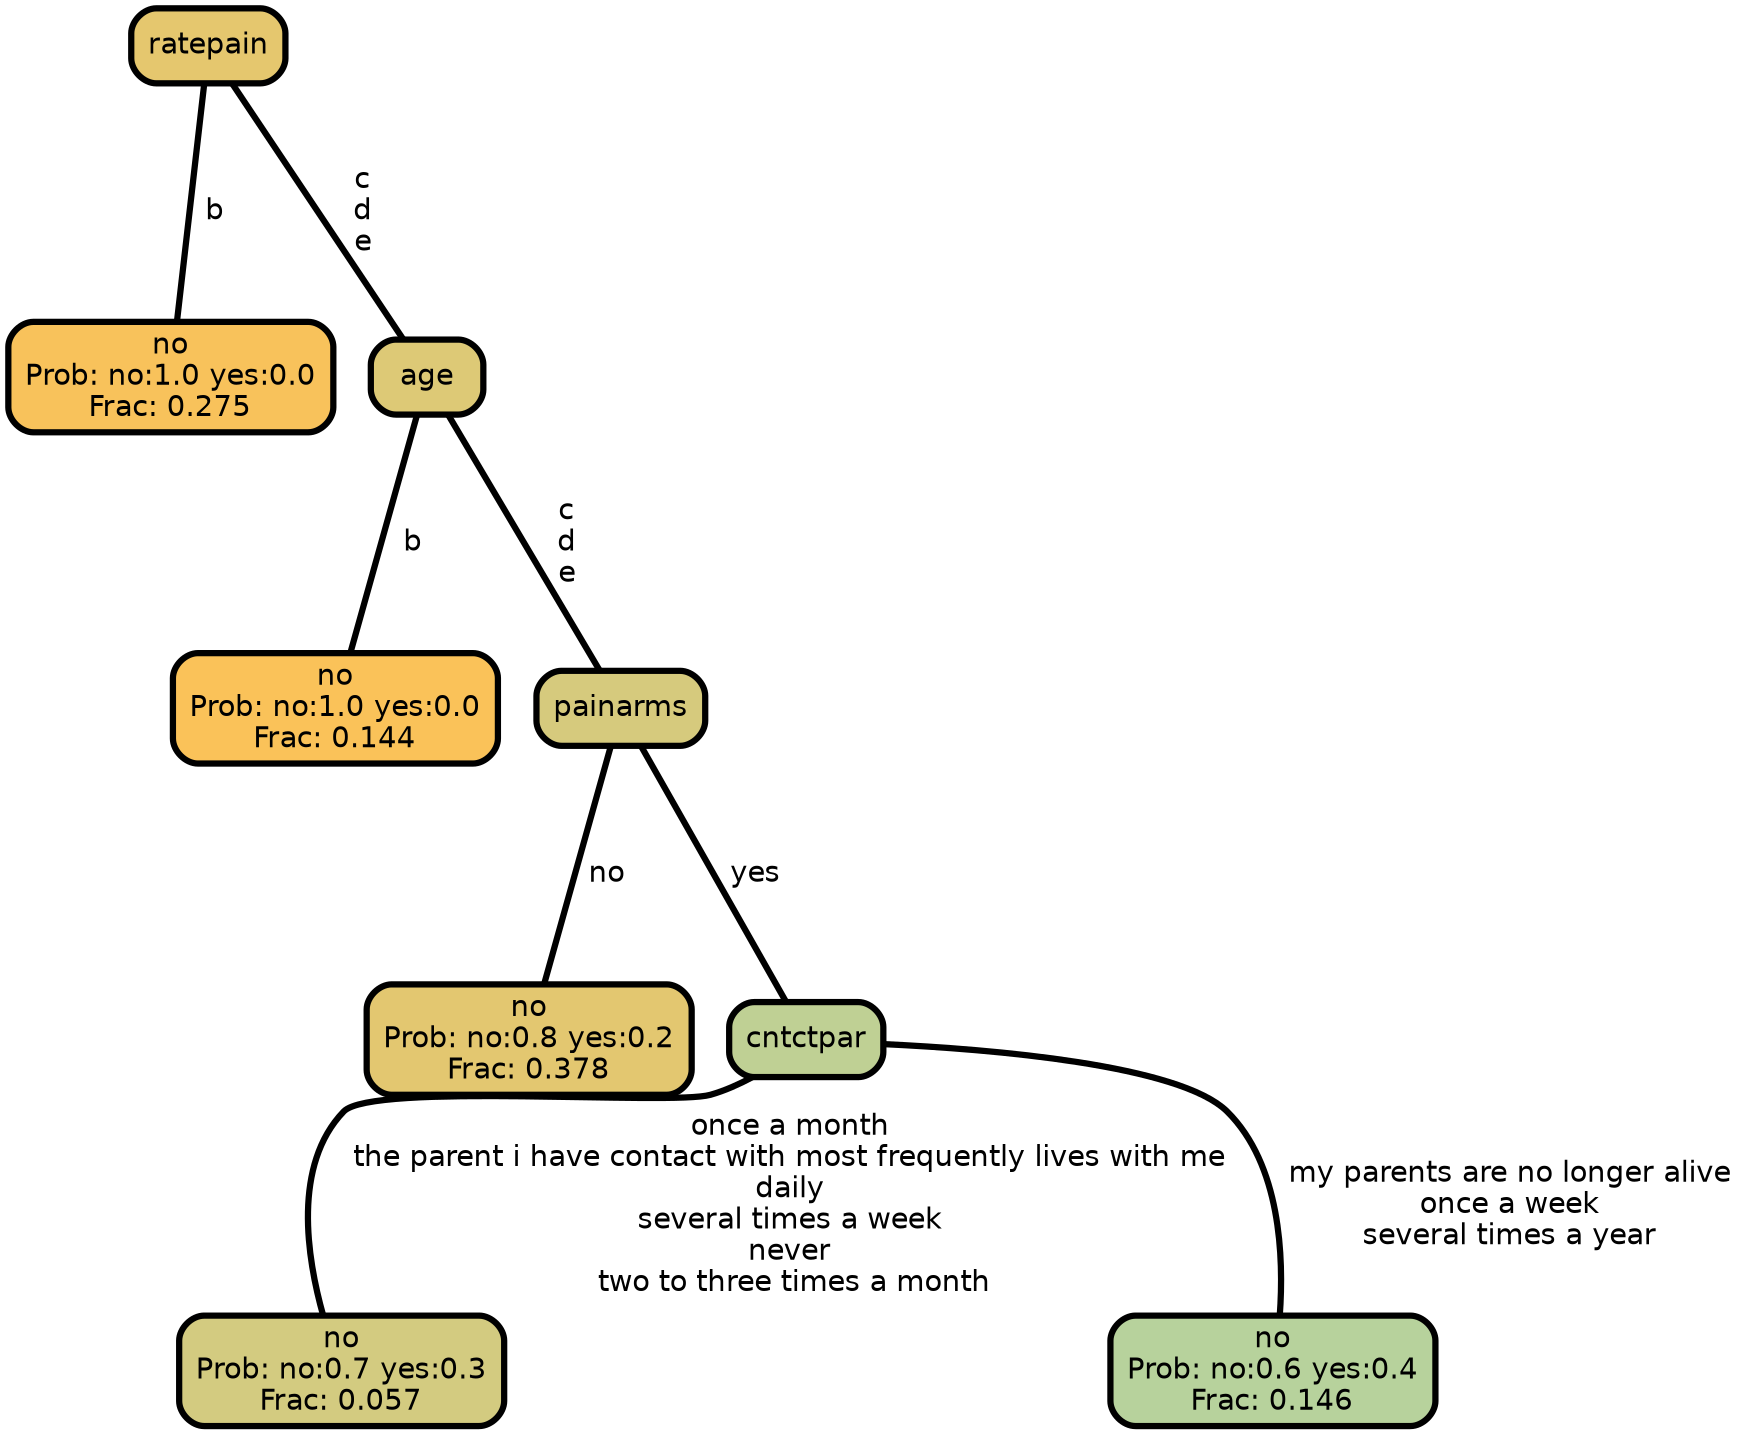 graph Tree {
node [shape=box, style="filled, rounded",color="black",penwidth="3",fontcolor="black",                 fontname=helvetica] ;
graph [ranksep="0 equally", splines=straight,                 bgcolor=transparent, dpi=200] ;
edge [fontname=helvetica, color=black] ;
0 [label="no
Prob: no:1.0 yes:0.0
Frac: 0.275", fillcolor="#f8c25b"] ;
1 [label="ratepain", fillcolor="#e5c76e"] ;
2 [label="no
Prob: no:1.0 yes:0.0
Frac: 0.144", fillcolor="#fac259"] ;
3 [label="age", fillcolor="#ddc976"] ;
4 [label="no
Prob: no:0.8 yes:0.2
Frac: 0.378", fillcolor="#e3c770"] ;
5 [label="painarms", fillcolor="#d6ca7d"] ;
6 [label="no
Prob: no:0.7 yes:0.3
Frac: 0.057", fillcolor="#d3cb80"] ;
7 [label="cntctpar", fillcolor="#bfd094"] ;
8 [label="no
Prob: no:0.6 yes:0.4
Frac: 0.146", fillcolor="#b7d29c"] ;
1 -- 0 [label=" b",penwidth=3] ;
1 -- 3 [label=" c\n d\n e",penwidth=3] ;
3 -- 2 [label=" b",penwidth=3] ;
3 -- 5 [label=" c\n d\n e",penwidth=3] ;
5 -- 4 [label=" no",penwidth=3] ;
5 -- 7 [label=" yes",penwidth=3] ;
7 -- 6 [label=" once a month\n the parent i have contact with most frequently lives with me\n daily\n several times a week\n never\n  two to three times a month",penwidth=3] ;
7 -- 8 [label=" my parents are no longer alive\n once a week\n several times a year",penwidth=3] ;
{rank = same;}}